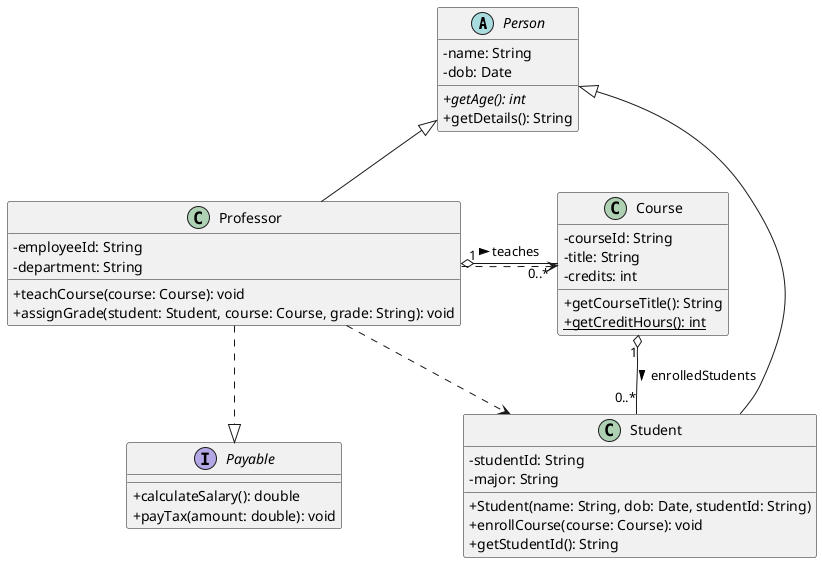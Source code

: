 @startuml title University System Class Diagram

skinparam classAttributeIconSize 0

' Abstract Class
abstract class Person {
  - name: String
  - dob: Date
  + {abstract} getAge(): int
  + getDetails(): String
}

' Concrete Classes
class Student {
  - studentId: String
  - major: String
  + Student(name: String, dob: Date, studentId: String)
  + enrollCourse(course: Course): void
  + getStudentId(): String
}

class Professor {
  - employeeId: String
  - department: String
  + teachCourse(course: Course): void
  + assignGrade(student: Student, course: Course, grade: String): void
}

class Course {
  - courseId: String
  - title: String
  - credits: int
  + getCourseTitle(): String
  + {static} getCreditHours(): int
}

' Interface
interface Payable {
  + calculateSalary(): double
  + payTax(amount: double): void
}

' Relationships
' Inheritance: Professor and Student are a type of Person
Person <|-- Student
Person <|-- Professor

' Association: Professor teaches a Course
Professor "1" o-- "0..*" Course : teaches >

' Aggregation: A Course has multiple Students
Course "1" o-- "0..*" Student : enrolledStudents >

' Realization (Interface Implementation): A Professor is Payable
Professor ..|> Payable

' Dependency: A Professor uses Student and Course in a method but doesn't own them
Professor .> Student
Professor .> Course

@enduml